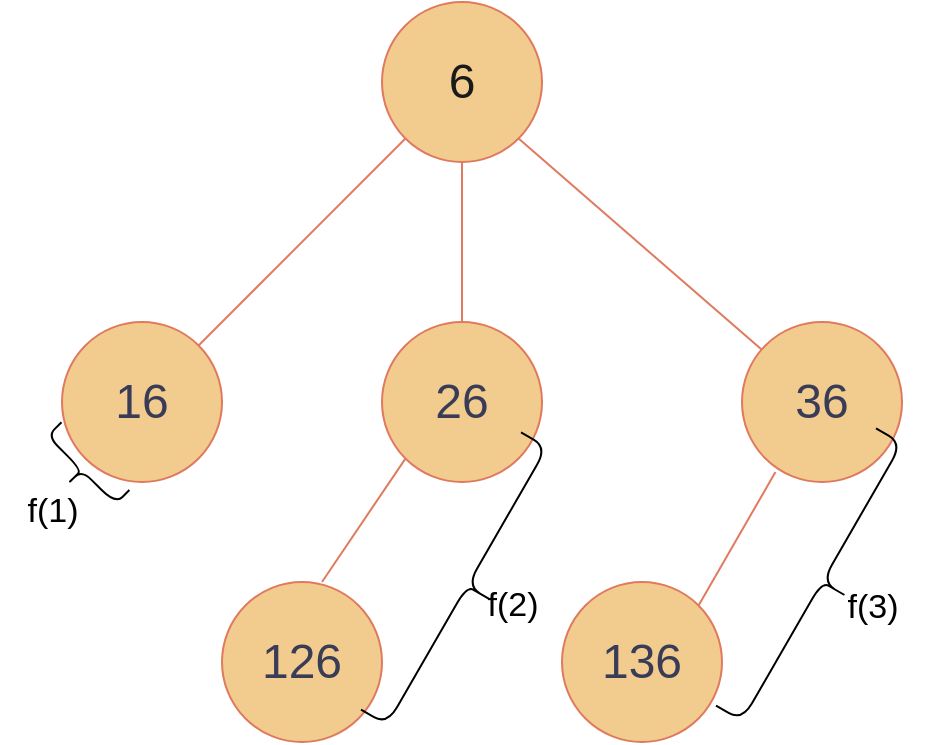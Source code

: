 <mxfile version="24.7.8">
  <diagram name="第 1 页" id="JW2E-lmaRw3Y76m3dUqc">
    <mxGraphModel dx="700" dy="414" grid="1" gridSize="10" guides="1" tooltips="1" connect="1" arrows="1" fold="1" page="1" pageScale="1" pageWidth="827" pageHeight="1169" background="none" math="0" shadow="0">
      <root>
        <mxCell id="0" />
        <mxCell id="1" parent="0" />
        <mxCell id="hfjjt0_t4IAt5DtSyIJC-1" value="&lt;font color=&quot;#1a1a1a&quot; style=&quot;font-size: 24px;&quot;&gt;6&lt;/font&gt;" style="ellipse;whiteSpace=wrap;html=1;aspect=fixed;labelBackgroundColor=none;fillColor=#F2CC8F;strokeColor=#E07A5F;fontColor=#393C56;" parent="1" vertex="1">
          <mxGeometry x="360" y="40" width="80" height="80" as="geometry" />
        </mxCell>
        <mxCell id="hfjjt0_t4IAt5DtSyIJC-2" value="&lt;font style=&quot;font-size: 24px;&quot;&gt;16&lt;/font&gt;" style="ellipse;whiteSpace=wrap;html=1;aspect=fixed;labelBackgroundColor=none;fillColor=#F2CC8F;strokeColor=#E07A5F;fontColor=#393C56;" parent="1" vertex="1">
          <mxGeometry x="200" y="200" width="80" height="80" as="geometry" />
        </mxCell>
        <mxCell id="hfjjt0_t4IAt5DtSyIJC-3" value="&lt;font style=&quot;font-size: 24px;&quot;&gt;26&lt;/font&gt;" style="ellipse;whiteSpace=wrap;html=1;aspect=fixed;labelBackgroundColor=none;fillColor=#F2CC8F;strokeColor=#E07A5F;fontColor=#393C56;" parent="1" vertex="1">
          <mxGeometry x="360" y="200" width="80" height="80" as="geometry" />
        </mxCell>
        <mxCell id="hfjjt0_t4IAt5DtSyIJC-4" value="&lt;font style=&quot;font-size: 24px;&quot;&gt;36&lt;/font&gt;" style="ellipse;whiteSpace=wrap;html=1;aspect=fixed;labelBackgroundColor=none;fillColor=#F2CC8F;strokeColor=#E07A5F;fontColor=#393C56;" parent="1" vertex="1">
          <mxGeometry x="540" y="200" width="80" height="80" as="geometry" />
        </mxCell>
        <mxCell id="hfjjt0_t4IAt5DtSyIJC-6" value="" style="endArrow=none;html=1;rounded=0;entryX=0;entryY=1;entryDx=0;entryDy=0;labelBackgroundColor=none;strokeColor=#E07A5F;fontColor=default;" parent="1" source="hfjjt0_t4IAt5DtSyIJC-2" target="hfjjt0_t4IAt5DtSyIJC-1" edge="1">
          <mxGeometry width="50" height="50" relative="1" as="geometry">
            <mxPoint x="390" y="350" as="sourcePoint" />
            <mxPoint x="440" y="300" as="targetPoint" />
          </mxGeometry>
        </mxCell>
        <mxCell id="hfjjt0_t4IAt5DtSyIJC-7" value="" style="endArrow=none;html=1;rounded=0;strokeColor=#E07A5F;fontColor=#393C56;fillColor=#F2CC8F;entryX=0.5;entryY=1;entryDx=0;entryDy=0;exitX=0.5;exitY=0;exitDx=0;exitDy=0;" parent="1" source="hfjjt0_t4IAt5DtSyIJC-3" target="hfjjt0_t4IAt5DtSyIJC-1" edge="1">
          <mxGeometry width="50" height="50" relative="1" as="geometry">
            <mxPoint x="390" y="250" as="sourcePoint" />
            <mxPoint x="440" y="200" as="targetPoint" />
          </mxGeometry>
        </mxCell>
        <mxCell id="hfjjt0_t4IAt5DtSyIJC-8" value="" style="endArrow=none;html=1;rounded=0;strokeColor=#E07A5F;fontColor=#393C56;fillColor=#F2CC8F;entryX=1;entryY=1;entryDx=0;entryDy=0;" parent="1" source="hfjjt0_t4IAt5DtSyIJC-4" target="hfjjt0_t4IAt5DtSyIJC-1" edge="1">
          <mxGeometry width="50" height="50" relative="1" as="geometry">
            <mxPoint x="390" y="250" as="sourcePoint" />
            <mxPoint x="440" y="200" as="targetPoint" />
          </mxGeometry>
        </mxCell>
        <mxCell id="hfjjt0_t4IAt5DtSyIJC-10" value="&lt;font style=&quot;font-size: 24px;&quot;&gt;126&lt;/font&gt;" style="ellipse;whiteSpace=wrap;html=1;aspect=fixed;labelBackgroundColor=none;fillColor=#F2CC8F;strokeColor=#E07A5F;fontColor=#393C56;" parent="1" vertex="1">
          <mxGeometry x="280" y="330" width="80" height="80" as="geometry" />
        </mxCell>
        <mxCell id="hfjjt0_t4IAt5DtSyIJC-11" value="&lt;font style=&quot;font-size: 24px;&quot;&gt;136&lt;/font&gt;" style="ellipse;whiteSpace=wrap;html=1;aspect=fixed;labelBackgroundColor=none;fillColor=#F2CC8F;strokeColor=#E07A5F;fontColor=#393C56;" parent="1" vertex="1">
          <mxGeometry x="450" y="330" width="80" height="80" as="geometry" />
        </mxCell>
        <mxCell id="hfjjt0_t4IAt5DtSyIJC-12" value="" style="endArrow=none;html=1;rounded=0;entryX=0;entryY=1;entryDx=0;entryDy=0;labelBackgroundColor=none;strokeColor=#E07A5F;fontColor=default;exitX=0.625;exitY=0;exitDx=0;exitDy=0;exitPerimeter=0;" parent="1" source="hfjjt0_t4IAt5DtSyIJC-10" target="hfjjt0_t4IAt5DtSyIJC-3" edge="1">
          <mxGeometry width="50" height="50" relative="1" as="geometry">
            <mxPoint x="278" y="222" as="sourcePoint" />
            <mxPoint x="382" y="118" as="targetPoint" />
          </mxGeometry>
        </mxCell>
        <mxCell id="hfjjt0_t4IAt5DtSyIJC-14" value="" style="endArrow=none;html=1;rounded=0;strokeColor=#E07A5F;fontColor=#393C56;fillColor=#F2CC8F;entryX=0.209;entryY=0.938;entryDx=0;entryDy=0;exitX=1;exitY=0;exitDx=0;exitDy=0;entryPerimeter=0;" parent="1" source="hfjjt0_t4IAt5DtSyIJC-11" target="hfjjt0_t4IAt5DtSyIJC-4" edge="1">
          <mxGeometry width="50" height="50" relative="1" as="geometry">
            <mxPoint x="489.66" y="330" as="sourcePoint" />
            <mxPoint x="489.66" y="250" as="targetPoint" />
          </mxGeometry>
        </mxCell>
        <mxCell id="xCHzSrLi5lzMPachwuax-4" value="" style="shape=curlyBracket;whiteSpace=wrap;html=1;rounded=1;flipH=1;labelPosition=right;verticalLabelPosition=middle;align=left;verticalAlign=middle;rotation=30;" parent="1" vertex="1">
          <mxGeometry x="387.5" y="252.01" width="30" height="160" as="geometry" />
        </mxCell>
        <mxCell id="xCHzSrLi5lzMPachwuax-5" value="&lt;font style=&quot;font-size: 17px;&quot;&gt;f(2)&lt;/font&gt;" style="text;html=1;align=center;verticalAlign=middle;resizable=0;points=[];autosize=1;strokeColor=none;fillColor=none;" parent="1" vertex="1">
          <mxGeometry x="400" y="327.01" width="50" height="30" as="geometry" />
        </mxCell>
        <mxCell id="xCHzSrLi5lzMPachwuax-6" value="" style="shape=curlyBracket;whiteSpace=wrap;html=1;rounded=1;flipH=1;labelPosition=right;verticalLabelPosition=middle;align=left;verticalAlign=middle;rotation=30;" parent="1" vertex="1">
          <mxGeometry x="565" y="250" width="30" height="160" as="geometry" />
        </mxCell>
        <mxCell id="xCHzSrLi5lzMPachwuax-7" value="&lt;font style=&quot;font-size: 17px;&quot;&gt;f(3)&lt;/font&gt;" style="text;html=1;align=center;verticalAlign=middle;resizable=0;points=[];autosize=1;strokeColor=none;fillColor=none;" parent="1" vertex="1">
          <mxGeometry x="580" y="328" width="50" height="30" as="geometry" />
        </mxCell>
        <mxCell id="xCHzSrLi5lzMPachwuax-8" value="" style="shape=curlyBracket;whiteSpace=wrap;html=1;rounded=1;flipH=1;labelPosition=right;verticalLabelPosition=middle;align=left;verticalAlign=middle;rotation=135;" parent="1" vertex="1">
          <mxGeometry x="200" y="250" width="19.6" height="47.99" as="geometry" />
        </mxCell>
        <mxCell id="xCHzSrLi5lzMPachwuax-10" value="&lt;font style=&quot;font-size: 17px;&quot;&gt;f(1)&lt;/font&gt;" style="text;html=1;align=center;verticalAlign=middle;resizable=0;points=[];autosize=1;strokeColor=none;fillColor=none;" parent="1" vertex="1">
          <mxGeometry x="169.6" y="280" width="50" height="30" as="geometry" />
        </mxCell>
      </root>
    </mxGraphModel>
  </diagram>
</mxfile>
